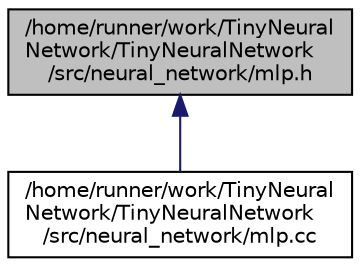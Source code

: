 digraph "/home/runner/work/TinyNeuralNetwork/TinyNeuralNetwork/src/neural_network/mlp.h"
{
 // LATEX_PDF_SIZE
  edge [fontname="Helvetica",fontsize="10",labelfontname="Helvetica",labelfontsize="10"];
  node [fontname="Helvetica",fontsize="10",shape=record];
  Node1 [label="/home/runner/work/TinyNeural\lNetwork/TinyNeuralNetwork\l/src/neural_network/mlp.h",height=0.2,width=0.4,color="black", fillcolor="grey75", style="filled", fontcolor="black",tooltip=" "];
  Node1 -> Node2 [dir="back",color="midnightblue",fontsize="10",style="solid",fontname="Helvetica"];
  Node2 [label="/home/runner/work/TinyNeural\lNetwork/TinyNeuralNetwork\l/src/neural_network/mlp.cc",height=0.2,width=0.4,color="black", fillcolor="white", style="filled",URL="$mlp_8cc.html",tooltip=" "];
}
